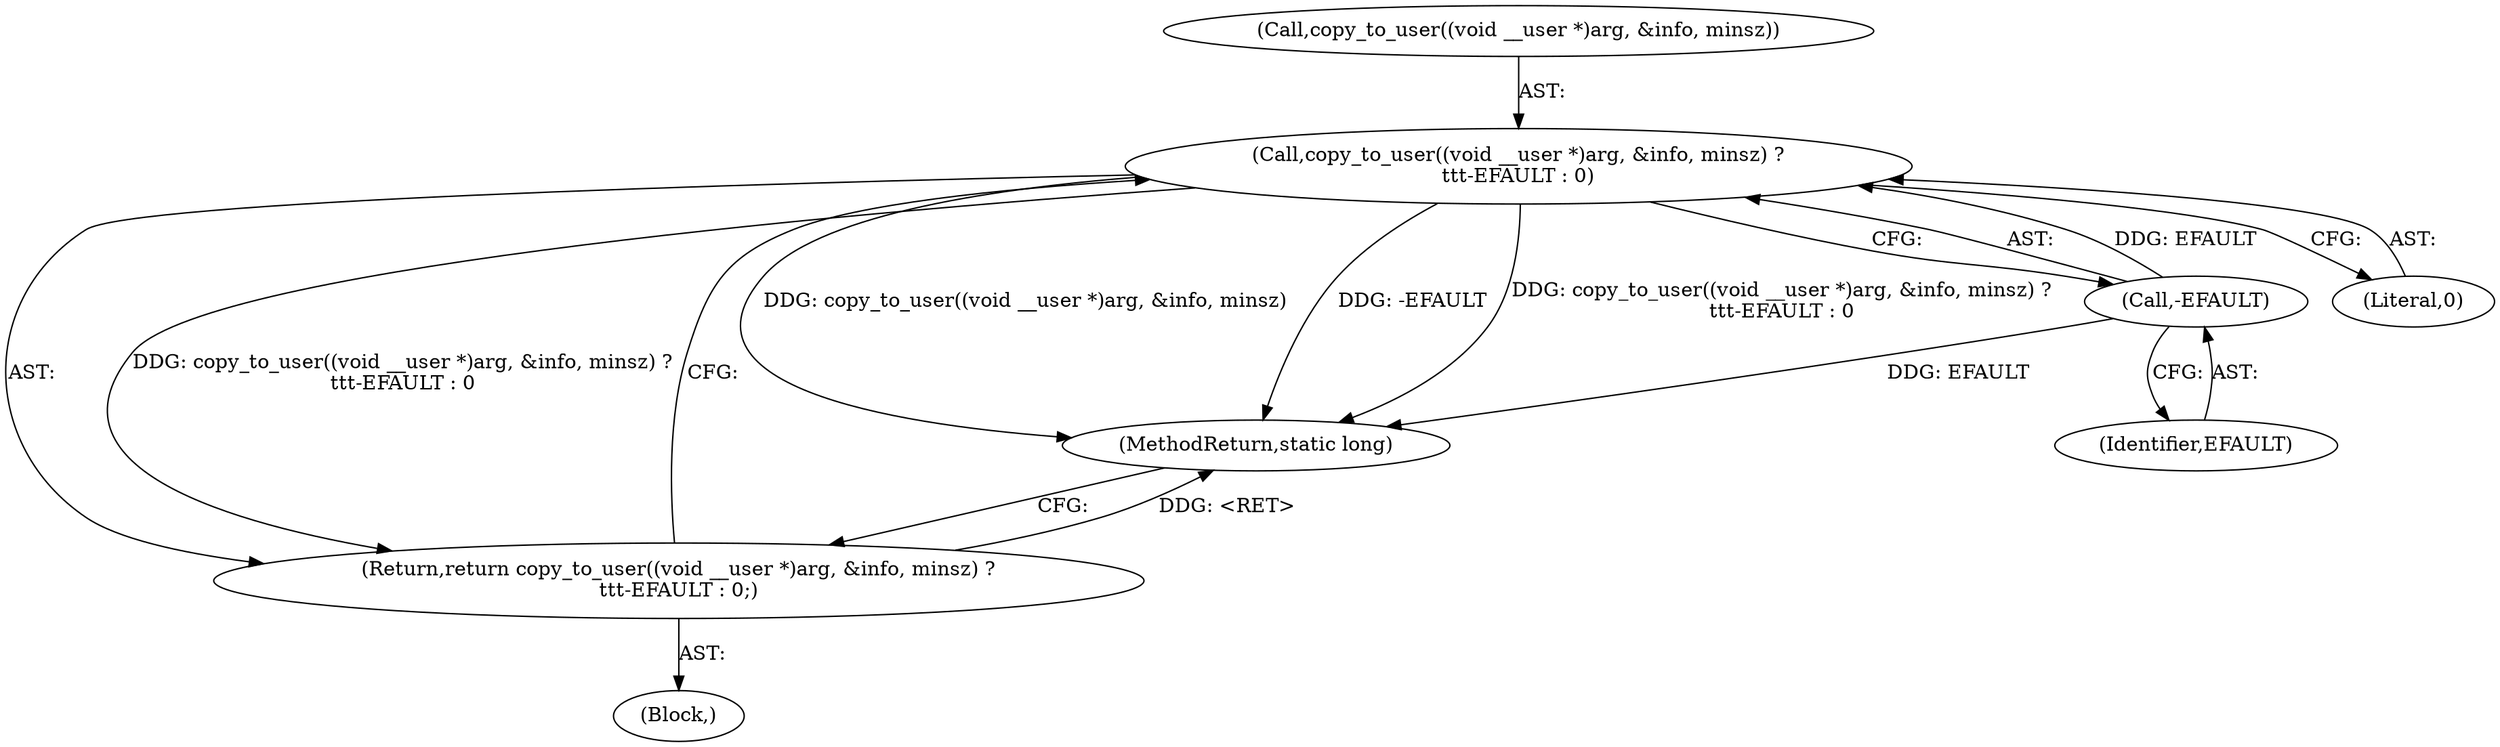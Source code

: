 digraph "0_linux_05692d7005a364add85c6e25a6c4447ce08f913a@API" {
"1000181" [label="(Call,copy_to_user((void __user *)arg, &info, minsz) ?\n\t\t\t-EFAULT : 0)"];
"1000189" [label="(Call,-EFAULT)"];
"1000180" [label="(Return,return copy_to_user((void __user *)arg, &info, minsz) ?\n\t\t\t-EFAULT : 0;)"];
"1000182" [label="(Call,copy_to_user((void __user *)arg, &info, minsz))"];
"1001369" [label="(MethodReturn,static long)"];
"1000130" [label="(Block,)"];
"1000180" [label="(Return,return copy_to_user((void __user *)arg, &info, minsz) ?\n\t\t\t-EFAULT : 0;)"];
"1000189" [label="(Call,-EFAULT)"];
"1000191" [label="(Literal,0)"];
"1000181" [label="(Call,copy_to_user((void __user *)arg, &info, minsz) ?\n\t\t\t-EFAULT : 0)"];
"1000190" [label="(Identifier,EFAULT)"];
"1000181" -> "1000180"  [label="AST: "];
"1000181" -> "1000189"  [label="CFG: "];
"1000181" -> "1000191"  [label="CFG: "];
"1000182" -> "1000181"  [label="AST: "];
"1000189" -> "1000181"  [label="AST: "];
"1000191" -> "1000181"  [label="AST: "];
"1000180" -> "1000181"  [label="CFG: "];
"1000181" -> "1001369"  [label="DDG: copy_to_user((void __user *)arg, &info, minsz)"];
"1000181" -> "1001369"  [label="DDG: -EFAULT"];
"1000181" -> "1001369"  [label="DDG: copy_to_user((void __user *)arg, &info, minsz) ?\n\t\t\t-EFAULT : 0"];
"1000181" -> "1000180"  [label="DDG: copy_to_user((void __user *)arg, &info, minsz) ?\n\t\t\t-EFAULT : 0"];
"1000189" -> "1000181"  [label="DDG: EFAULT"];
"1000189" -> "1000190"  [label="CFG: "];
"1000190" -> "1000189"  [label="AST: "];
"1000189" -> "1001369"  [label="DDG: EFAULT"];
"1000180" -> "1000130"  [label="AST: "];
"1001369" -> "1000180"  [label="CFG: "];
"1000180" -> "1001369"  [label="DDG: <RET>"];
}
